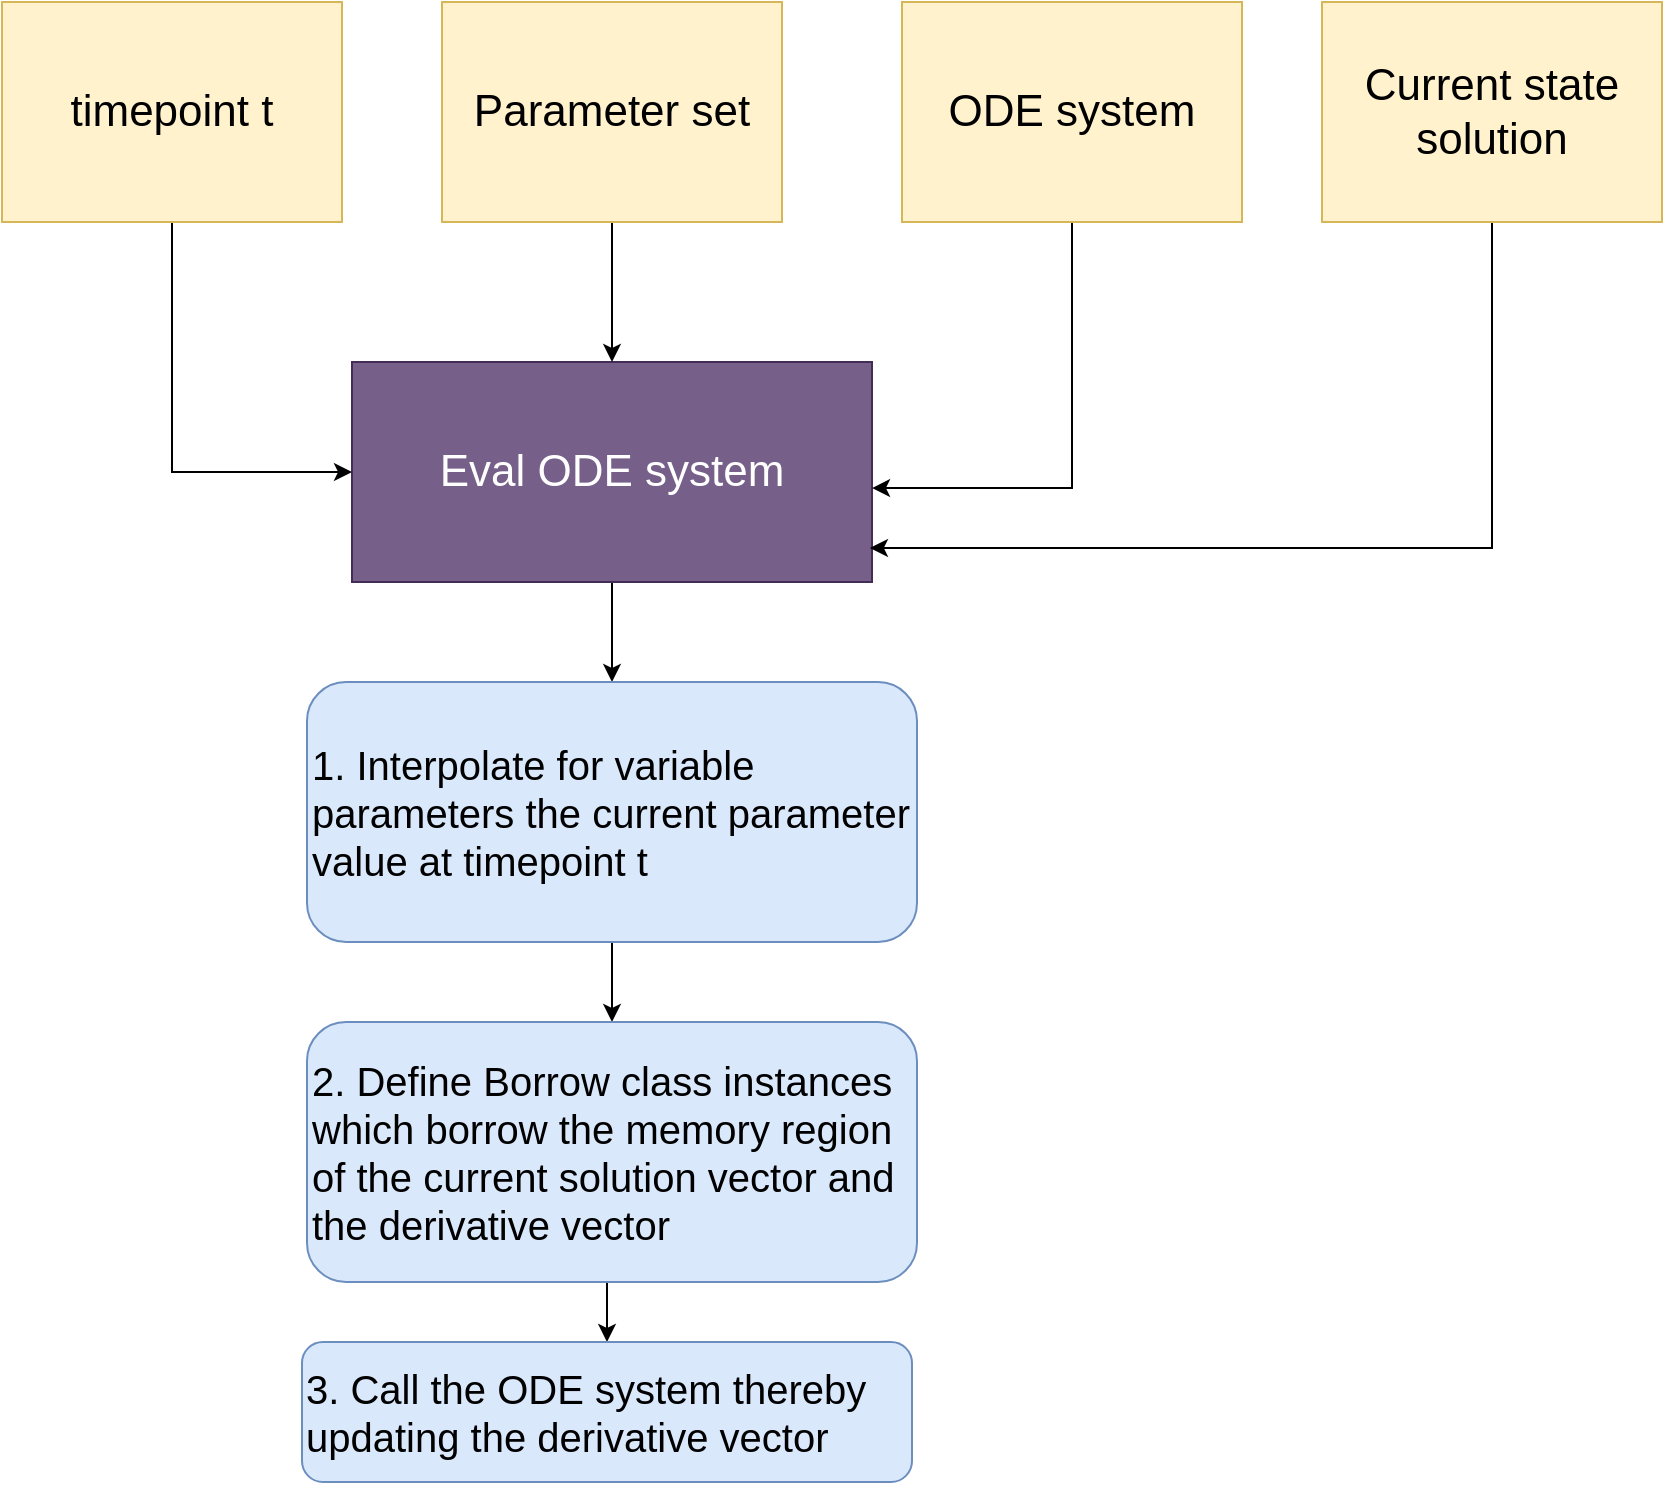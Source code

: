 <mxfile version="13.0.3" type="device"><diagram id="BfSrPuVf1R2anuciQMOa" name="Page-1"><mxGraphModel dx="2912" dy="1176" grid="1" gridSize="10" guides="1" tooltips="1" connect="1" arrows="1" fold="1" page="1" pageScale="1" pageWidth="850" pageHeight="1100" math="0" shadow="0"><root><mxCell id="0"/><mxCell id="1" parent="0"/><mxCell id="_Myk4y25x6Ayzn-5MJiZ-13" style="edgeStyle=orthogonalEdgeStyle;rounded=0;orthogonalLoop=1;jettySize=auto;html=1;exitX=0.5;exitY=1;exitDx=0;exitDy=0;" parent="1" source="_Myk4y25x6Ayzn-5MJiZ-1" edge="1"><mxGeometry relative="1" as="geometry"><mxPoint x="275" y="390" as="targetPoint"/></mxGeometry></mxCell><mxCell id="_Myk4y25x6Ayzn-5MJiZ-1" value="&lt;span style=&quot;font-size: 22px&quot;&gt;Eval ODE system&lt;/span&gt;" style="whiteSpace=wrap;html=1;fillColor=#76608a;fontColor=#ffffff;strokeColor=#432D57;" parent="1" vertex="1"><mxGeometry x="145" y="230" width="260" height="110" as="geometry"/></mxCell><mxCell id="_Myk4y25x6Ayzn-5MJiZ-3" style="edgeStyle=orthogonalEdgeStyle;rounded=0;orthogonalLoop=1;jettySize=auto;html=1;exitX=0.5;exitY=1;exitDx=0;exitDy=0;" parent="1" source="_Myk4y25x6Ayzn-5MJiZ-2" target="_Myk4y25x6Ayzn-5MJiZ-1" edge="1"><mxGeometry relative="1" as="geometry"/></mxCell><mxCell id="_Myk4y25x6Ayzn-5MJiZ-2" value="&lt;font style=&quot;font-size: 22px&quot;&gt;Parameter set&lt;/font&gt;" style="whiteSpace=wrap;html=1;fillColor=#fff2cc;strokeColor=#d6b656;" parent="1" vertex="1"><mxGeometry x="190" y="50" width="170" height="110" as="geometry"/></mxCell><mxCell id="_Myk4y25x6Ayzn-5MJiZ-5" style="edgeStyle=orthogonalEdgeStyle;rounded=0;orthogonalLoop=1;jettySize=auto;html=1;exitX=0.5;exitY=1;exitDx=0;exitDy=0;entryX=1;entryY=0.573;entryDx=0;entryDy=0;entryPerimeter=0;" parent="1" source="_Myk4y25x6Ayzn-5MJiZ-4" target="_Myk4y25x6Ayzn-5MJiZ-1" edge="1"><mxGeometry relative="1" as="geometry"/></mxCell><mxCell id="_Myk4y25x6Ayzn-5MJiZ-4" value="&lt;font style=&quot;font-size: 22px&quot;&gt;ODE system&lt;/font&gt;" style="whiteSpace=wrap;html=1;fillColor=#fff2cc;strokeColor=#d6b656;" parent="1" vertex="1"><mxGeometry x="420" y="50" width="170" height="110" as="geometry"/></mxCell><mxCell id="SF8T77MK2Q0T5rHWfkLo-2" style="edgeStyle=orthogonalEdgeStyle;rounded=0;orthogonalLoop=1;jettySize=auto;html=1;exitX=0.5;exitY=1;exitDx=0;exitDy=0;entryX=0;entryY=0.5;entryDx=0;entryDy=0;" edge="1" parent="1" source="SF8T77MK2Q0T5rHWfkLo-1" target="_Myk4y25x6Ayzn-5MJiZ-1"><mxGeometry relative="1" as="geometry"/></mxCell><mxCell id="SF8T77MK2Q0T5rHWfkLo-1" value="&lt;font style=&quot;font-size: 22px&quot;&gt;timepoint t&lt;/font&gt;" style="whiteSpace=wrap;html=1;fillColor=#fff2cc;strokeColor=#d6b656;" vertex="1" parent="1"><mxGeometry x="-30" y="50" width="170" height="110" as="geometry"/></mxCell><mxCell id="SF8T77MK2Q0T5rHWfkLo-7" style="edgeStyle=orthogonalEdgeStyle;rounded=0;orthogonalLoop=1;jettySize=auto;html=1;exitX=0.5;exitY=1;exitDx=0;exitDy=0;" edge="1" parent="1" source="SF8T77MK2Q0T5rHWfkLo-3" target="SF8T77MK2Q0T5rHWfkLo-6"><mxGeometry relative="1" as="geometry"/></mxCell><mxCell id="SF8T77MK2Q0T5rHWfkLo-3" value="&lt;div&gt;&lt;font style=&quot;font-size: 20px&quot;&gt;1. Interpolate for variable parameters the current parameter value at timepoint t&lt;/font&gt;&lt;/div&gt;" style="rounded=1;whiteSpace=wrap;html=1;fillColor=#dae8fc;strokeColor=#6c8ebf;align=left;" vertex="1" parent="1"><mxGeometry x="122.5" y="390" width="305" height="130" as="geometry"/></mxCell><mxCell id="SF8T77MK2Q0T5rHWfkLo-5" style="edgeStyle=orthogonalEdgeStyle;rounded=0;orthogonalLoop=1;jettySize=auto;html=1;exitX=0.5;exitY=1;exitDx=0;exitDy=0;entryX=0.996;entryY=0.845;entryDx=0;entryDy=0;entryPerimeter=0;" edge="1" parent="1" source="SF8T77MK2Q0T5rHWfkLo-4" target="_Myk4y25x6Ayzn-5MJiZ-1"><mxGeometry relative="1" as="geometry"/></mxCell><mxCell id="SF8T77MK2Q0T5rHWfkLo-4" value="&lt;font style=&quot;font-size: 22px&quot;&gt;Current state solution&lt;/font&gt;" style="whiteSpace=wrap;html=1;fillColor=#fff2cc;strokeColor=#d6b656;" vertex="1" parent="1"><mxGeometry x="630" y="50" width="170" height="110" as="geometry"/></mxCell><mxCell id="SF8T77MK2Q0T5rHWfkLo-10" style="edgeStyle=orthogonalEdgeStyle;rounded=0;orthogonalLoop=1;jettySize=auto;html=1;exitX=0.5;exitY=1;exitDx=0;exitDy=0;entryX=0.5;entryY=0;entryDx=0;entryDy=0;" edge="1" parent="1" source="SF8T77MK2Q0T5rHWfkLo-6" target="SF8T77MK2Q0T5rHWfkLo-8"><mxGeometry relative="1" as="geometry"/></mxCell><mxCell id="SF8T77MK2Q0T5rHWfkLo-6" value="&lt;font style=&quot;font-size: 20px&quot;&gt;2. Define Borrow class instances which borrow the memory region of the current solution vector and the derivative vector&lt;/font&gt;" style="rounded=1;whiteSpace=wrap;html=1;fillColor=#dae8fc;strokeColor=#6c8ebf;align=left;" vertex="1" parent="1"><mxGeometry x="122.5" y="560" width="305" height="130" as="geometry"/></mxCell><mxCell id="SF8T77MK2Q0T5rHWfkLo-8" value="&lt;font style=&quot;font-size: 20px&quot;&gt;3. Call the ODE system thereby updating the derivative vector&lt;/font&gt;" style="rounded=1;whiteSpace=wrap;html=1;fillColor=#dae8fc;strokeColor=#6c8ebf;align=left;" vertex="1" parent="1"><mxGeometry x="120" y="720" width="305" height="70" as="geometry"/></mxCell></root></mxGraphModel></diagram></mxfile>